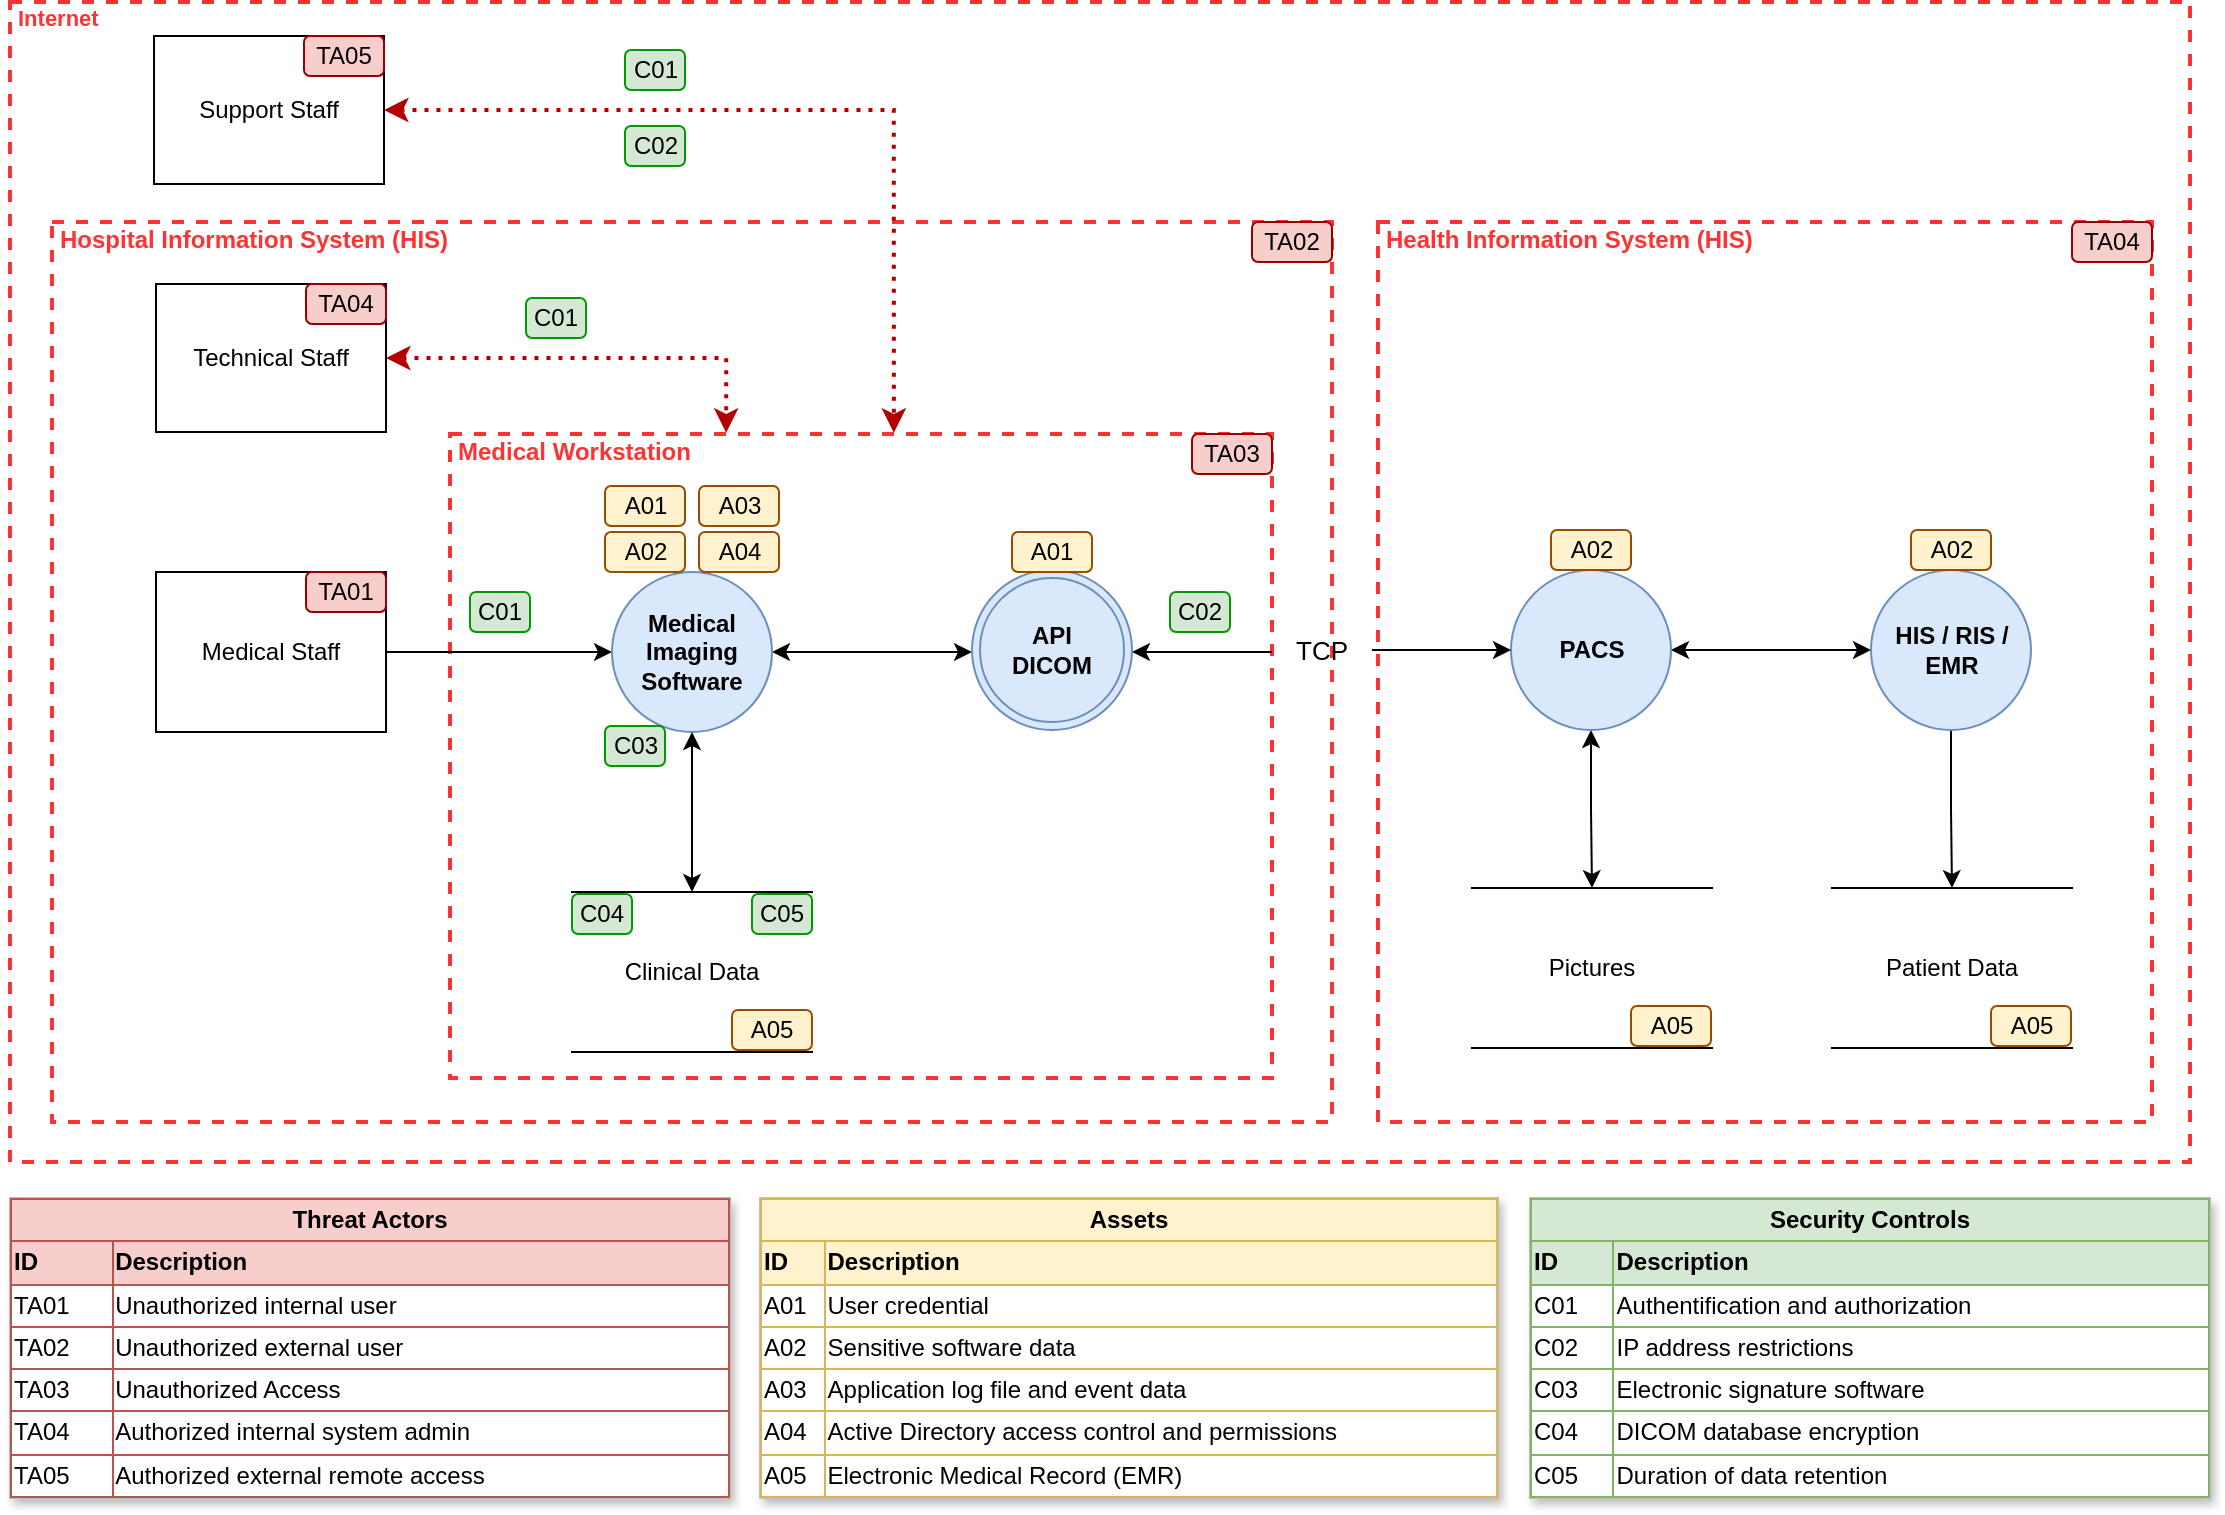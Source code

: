 <mxfile version="18.0.1" type="device"><diagram id="2q8CbFzuTamwmkQeQh81" name="Page-1"><mxGraphModel dx="1038" dy="631" grid="1" gridSize="10" guides="1" tooltips="1" connect="1" arrows="1" fold="1" page="1" pageScale="1" pageWidth="1169" pageHeight="827" math="0" shadow="0"><root><mxCell id="0"/><mxCell id="1" parent="0"/><mxCell id="3qQEOovVOy1QVM2lpUV2-7" value="Internet" style="html=1;fontColor=#FF3333;fontStyle=1;align=left;verticalAlign=top;spacing=0;labelBorderColor=none;fillColor=none;dashed=1;strokeWidth=2;strokeColor=#FF3333;spacingLeft=4;spacingTop=-3;fontSize=11;" parent="1" vertex="1"><mxGeometry x="40" y="42" width="1090" height="580" as="geometry"/></mxCell><mxCell id="KxxfW0cYxhCbp5QeGluh-10" value="Health Information System (HIS)" style="html=1;fontColor=#FF3333;fontStyle=1;align=left;verticalAlign=top;spacing=0;labelBorderColor=none;fillColor=none;dashed=1;strokeWidth=2;strokeColor=#FF3333;spacingLeft=4;spacingTop=-3;" parent="1" vertex="1"><mxGeometry x="724" y="152" width="387" height="450" as="geometry"/></mxCell><mxCell id="KxxfW0cYxhCbp5QeGluh-4" value="Hospital Information System (HIS)" style="html=1;fontColor=#FF3333;fontStyle=1;align=left;verticalAlign=top;spacing=0;labelBorderColor=none;fillColor=none;dashed=1;strokeWidth=2;strokeColor=#FF3333;spacingLeft=4;spacingTop=-3;" parent="1" vertex="1"><mxGeometry x="61" y="152" width="640" height="450" as="geometry"/></mxCell><mxCell id="KxxfW0cYxhCbp5QeGluh-2" value="Medical Workstation" style="html=1;fontColor=#FF3333;fontStyle=1;align=left;verticalAlign=top;spacing=0;labelBorderColor=none;fillColor=none;dashed=1;strokeWidth=2;strokeColor=#FF3333;spacingLeft=4;spacingTop=-3;" parent="1" vertex="1"><mxGeometry x="260" y="258" width="411" height="322" as="geometry"/></mxCell><mxCell id="QkTwbc1qpOIaT-KXphbn-16" value="" style="edgeStyle=none;rounded=0;orthogonalLoop=1;jettySize=auto;html=1;fontSize=13;startArrow=none;startFill=0;entryX=0;entryY=0.5;entryDx=0;entryDy=0;" parent="1" source="KxxfW0cYxhCbp5QeGluh-1" target="KxxfW0cYxhCbp5QeGluh-3" edge="1"><mxGeometry relative="1" as="geometry"/></mxCell><mxCell id="KxxfW0cYxhCbp5QeGluh-7" style="edgeStyle=orthogonalEdgeStyle;rounded=0;orthogonalLoop=1;jettySize=auto;html=1;startArrow=classic;startFill=1;" parent="1" source="KxxfW0cYxhCbp5QeGluh-3" edge="1"><mxGeometry relative="1" as="geometry"><mxPoint x="521" y="367" as="targetPoint"/></mxGeometry></mxCell><mxCell id="KxxfW0cYxhCbp5QeGluh-3" value="Medical Imaging Software" style="ellipse;whiteSpace=wrap;html=1;aspect=fixed;fillColor=#dae8fc;strokeColor=#6c8ebf;fontStyle=1" parent="1" vertex="1"><mxGeometry x="341" y="327" width="80" height="80" as="geometry"/></mxCell><mxCell id="KxxfW0cYxhCbp5QeGluh-21" style="rounded=0;orthogonalLoop=1;jettySize=auto;html=1;startArrow=classic;startFill=1;exitX=1;exitY=0.5;exitDx=0;exitDy=0;" parent="1" source="KxxfW0cYxhCbp5QeGluh-14" target="KxxfW0cYxhCbp5QeGluh-15" edge="1"><mxGeometry relative="1" as="geometry"/></mxCell><mxCell id="KxxfW0cYxhCbp5QeGluh-11" value="&lt;table border=&quot;1&quot; width=&quot;100%&quot; style=&quot;width: 100% ; height: 100% ; border-collapse: collapse ; border: 1px solid #d6b656&quot;&gt;&lt;tbody&gt;&lt;tr style=&quot;background-color: #fff2cc ; color: #000000 ; border: 1px solid #d6b656&quot;&gt;&lt;th align=&quot;center&quot; colspan=&quot;2&quot;&gt;Assets&lt;/th&gt;&lt;/tr&gt;&lt;tr style=&quot;background-color: #fff2cc ; color: #000000 ; border: 1px solid #d6b656&quot;&gt;&lt;th align=&quot;left&quot; style=&quot;border: 1px solid #d6b656&quot;&gt;ID&lt;/th&gt;&lt;th align=&quot;left&quot; style=&quot;border: 1px solid #d6b656&quot;&gt;Description&lt;/th&gt;&lt;/tr&gt;&lt;tr&gt;&lt;td style=&quot;border: 1px solid #d6b656&quot;&gt;A01&lt;/td&gt;&lt;td style=&quot;border: 1px solid #d6b656&quot;&gt;User credential&lt;/td&gt;&lt;/tr&gt;&lt;tr&gt;&lt;td&gt;A02&lt;/td&gt;&lt;td&gt;Sensitive software data&lt;/td&gt;&lt;/tr&gt;&lt;tr&gt;&lt;td&gt;A03&lt;/td&gt;&lt;td&gt;Application log file and event data&lt;br&gt;&lt;/td&gt;&lt;/tr&gt;&lt;tr&gt;&lt;td&gt;A04&lt;/td&gt;&lt;td&gt;Active Directory access control and permissions&lt;br&gt;&lt;/td&gt;&lt;/tr&gt;&lt;tr&gt;&lt;td&gt;A05&lt;/td&gt;&lt;td&gt;Electronic Medical Record (EMR)&lt;/td&gt;&lt;/tr&gt;&lt;/tbody&gt;&lt;/table&gt;" style="text;html=1;strokeColor=#c0c0c0;fillColor=#ffffff;overflow=fill;rounded=0;shadow=1;labelBackgroundColor=#ffffff;fontColor=#000000;align=left;" parent="1" vertex="1"><mxGeometry x="415" y="640" width="369" height="150" as="geometry"/></mxCell><mxCell id="KxxfW0cYxhCbp5QeGluh-12" value="&lt;table border=&quot;1&quot; width=&quot;100%&quot; style=&quot;width: 100% ; height: 100% ; border-collapse: collapse ; border: 1px solid #b85450&quot;&gt;&lt;tbody&gt;&lt;tr style=&quot;background-color: #f8cecc ; color: #000000 ; border: 1px solid #b85450&quot;&gt;&lt;th align=&quot;center&quot; colspan=&quot;2&quot;&gt;Threat Actors&lt;/th&gt;&lt;/tr&gt;&lt;tr style=&quot;background-color: #f8cecc ; color: #000000 ; border: 1px solid #b85450&quot;&gt;&lt;th align=&quot;left&quot; style=&quot;border: 1px solid #b85450&quot;&gt;ID&lt;/th&gt;&lt;th align=&quot;left&quot; style=&quot;border: 1px solid #b85450&quot;&gt;Description&lt;/th&gt;&lt;/tr&gt;&lt;tr&gt;&lt;td style=&quot;border: 1px solid #b85450&quot;&gt;TA01&lt;/td&gt;&lt;td style=&quot;border: 1px solid #b85450&quot;&gt;Unauthorized internal user&lt;/td&gt;&lt;/tr&gt;&lt;tr&gt;&lt;td&gt;TA02&lt;/td&gt;&lt;td&gt;Unauthorized external user&lt;/td&gt;&lt;/tr&gt;&lt;tr&gt;&lt;td&gt;TA03&lt;/td&gt;&lt;td&gt;Unauthorized Access&lt;/td&gt;&lt;/tr&gt;&lt;tr&gt;&lt;td&gt;TA04&lt;/td&gt;&lt;td&gt;Authorized internal system admin&lt;br&gt;&lt;/td&gt;&lt;/tr&gt;&lt;tr&gt;&lt;td&gt;TA05&lt;/td&gt;&lt;td&gt;Authorized external remote access&lt;br&gt;&lt;/td&gt;&lt;/tr&gt;&lt;/tbody&gt;&lt;/table&gt;" style="text;html=1;strokeColor=#c0c0c0;fillColor=#ffffff;overflow=fill;rounded=0;shadow=1;labelBackgroundColor=#ffffff;fontColor=#000000;align=left;" parent="1" vertex="1"><mxGeometry x="40" y="640" width="360" height="150" as="geometry"/></mxCell><mxCell id="KxxfW0cYxhCbp5QeGluh-13" value="&lt;table border=&quot;1&quot; width=&quot;100%&quot; style=&quot;width: 100% ; height: 100% ; border-collapse: collapse ; border: 1px solid #82b366&quot;&gt;&lt;tbody&gt;&lt;tr style=&quot;background-color: #d5e8d4 ; color: #000000 ; border: 1px solid #82b366&quot;&gt;&lt;th align=&quot;center&quot; colspan=&quot;2&quot;&gt;Security Controls&lt;/th&gt;&lt;/tr&gt;&lt;tr style=&quot;background-color: #d5e8d4 ; color: #000000 ; border: 1px solid #82b366&quot;&gt;&lt;th align=&quot;left&quot; style=&quot;border: 1px solid #82b366&quot;&gt;ID&lt;/th&gt;&lt;th align=&quot;left&quot; style=&quot;border: 1px solid #82b366&quot;&gt;Description&lt;/th&gt;&lt;/tr&gt;&lt;tr&gt;&lt;td style=&quot;border: 1px solid #82b366&quot;&gt;C01&lt;/td&gt;&lt;td style=&quot;border: 1px solid #82b366&quot;&gt;Authentification and authorization&lt;/td&gt;&lt;/tr&gt;&lt;tr&gt;&lt;td&gt;C02&lt;/td&gt;&lt;td&gt;IP address restrictions&lt;br&gt;&lt;/td&gt;&lt;/tr&gt;&lt;tr&gt;&lt;td&gt;C03&lt;/td&gt;&lt;td&gt;Electronic signature software&lt;br&gt;&lt;/td&gt;&lt;/tr&gt;&lt;tr&gt;&lt;td&gt;C04&lt;/td&gt;&lt;td&gt;DICOM database encryption&lt;br&gt;&lt;/td&gt;&lt;/tr&gt;&lt;tr&gt;&lt;td&gt;C05&lt;/td&gt;&lt;td&gt;&lt;div&gt;Duration of data retention&lt;/div&gt;&lt;/td&gt;&lt;/tr&gt;&lt;/tbody&gt;&lt;/table&gt;" style="text;html=1;strokeColor=#c0c0c0;fillColor=#ffffff;overflow=fill;rounded=0;shadow=1;labelBackgroundColor=#ffffff;fontColor=#000000;align=left;" parent="1" vertex="1"><mxGeometry x="800" y="640" width="340" height="150" as="geometry"/></mxCell><mxCell id="KxxfW0cYxhCbp5QeGluh-18" value="" style="edgeStyle=orthogonalEdgeStyle;rounded=0;orthogonalLoop=1;jettySize=auto;html=1;startArrow=classic;startFill=1;" parent="1" source="KxxfW0cYxhCbp5QeGluh-14" target="KxxfW0cYxhCbp5QeGluh-16" edge="1"><mxGeometry relative="1" as="geometry"/></mxCell><mxCell id="KxxfW0cYxhCbp5QeGluh-14" value="PACS" style="ellipse;whiteSpace=wrap;html=1;aspect=fixed;fillColor=#dae8fc;strokeColor=#6c8ebf;fontStyle=1" parent="1" vertex="1"><mxGeometry x="790.5" y="326" width="80" height="80" as="geometry"/></mxCell><mxCell id="KxxfW0cYxhCbp5QeGluh-19" value="" style="edgeStyle=orthogonalEdgeStyle;rounded=0;orthogonalLoop=1;jettySize=auto;html=1;" parent="1" source="KxxfW0cYxhCbp5QeGluh-15" target="KxxfW0cYxhCbp5QeGluh-17" edge="1"><mxGeometry relative="1" as="geometry"/></mxCell><mxCell id="KxxfW0cYxhCbp5QeGluh-15" value="HIS / RIS / EMR" style="ellipse;whiteSpace=wrap;html=1;aspect=fixed;fillColor=#dae8fc;strokeColor=#6c8ebf;fontStyle=1" parent="1" vertex="1"><mxGeometry x="970.5" y="326" width="80" height="80" as="geometry"/></mxCell><mxCell id="KxxfW0cYxhCbp5QeGluh-27" value="" style="endArrow=classic;html=1;fontColor=#FF3333;rounded=0;exitX=0.5;exitY=0;exitDx=0;exitDy=0;entryX=0.5;entryY=1;entryDx=0;entryDy=0;startArrow=classic;startFill=1;" parent="1" source="KxxfW0cYxhCbp5QeGluh-23" target="KxxfW0cYxhCbp5QeGluh-3" edge="1"><mxGeometry width="50" height="50" relative="1" as="geometry"><mxPoint x="471" y="457" as="sourcePoint"/><mxPoint x="521" y="407" as="targetPoint"/></mxGeometry></mxCell><mxCell id="KxxfW0cYxhCbp5QeGluh-28" value="A01" style="text;html=1;strokeColor=#994C00;fillColor=#fff2cc;align=center;verticalAlign=middle;whiteSpace=wrap;overflow=hidden;rounded=1;" parent="1" vertex="1"><mxGeometry x="337.5" y="284" width="40" height="20" as="geometry"/></mxCell><mxCell id="KxxfW0cYxhCbp5QeGluh-29" value="TA02" style="text;html=1;strokeColor=#990000;fillColor=#f8cecc;align=center;verticalAlign=middle;whiteSpace=wrap;overflow=hidden;rounded=1;" parent="1" vertex="1"><mxGeometry x="661" y="152" width="40" height="20" as="geometry"/></mxCell><mxCell id="QkTwbc1qpOIaT-KXphbn-14" value="" style="edgeStyle=none;rounded=0;orthogonalLoop=1;jettySize=auto;html=1;fontSize=13;startArrow=none;startFill=1;entryX=0;entryY=0.5;entryDx=0;entryDy=0;exitX=1;exitY=0.5;exitDx=0;exitDy=0;" parent="1" source="QkTwbc1qpOIaT-KXphbn-15" target="KxxfW0cYxhCbp5QeGluh-14" edge="1"><mxGeometry relative="1" as="geometry"><mxPoint x="616" y="366" as="sourcePoint"/></mxGeometry></mxCell><mxCell id="KxxfW0cYxhCbp5QeGluh-33" value="A02" style="text;html=1;strokeColor=#994C00;fillColor=#fff2cc;align=center;verticalAlign=middle;whiteSpace=wrap;overflow=hidden;rounded=1;" parent="1" vertex="1"><mxGeometry x="337.5" y="307" width="40" height="20" as="geometry"/></mxCell><mxCell id="KxxfW0cYxhCbp5QeGluh-35" value="A02" style="text;html=1;strokeColor=#994C00;fillColor=#fff2cc;align=center;verticalAlign=middle;whiteSpace=wrap;overflow=hidden;rounded=1;" parent="1" vertex="1"><mxGeometry x="810.5" y="306" width="40" height="20" as="geometry"/></mxCell><mxCell id="KxxfW0cYxhCbp5QeGluh-36" value="A02" style="text;html=1;strokeColor=#994C00;fillColor=#fff2cc;align=center;verticalAlign=middle;whiteSpace=wrap;overflow=hidden;rounded=1;" parent="1" vertex="1"><mxGeometry x="990.5" y="306" width="40" height="20" as="geometry"/></mxCell><mxCell id="QkTwbc1qpOIaT-KXphbn-2" value="TA03" style="text;html=1;strokeColor=#990000;fillColor=#f8cecc;align=center;verticalAlign=middle;whiteSpace=wrap;overflow=hidden;rounded=1;" parent="1" vertex="1"><mxGeometry x="631" y="258" width="40" height="20" as="geometry"/></mxCell><mxCell id="QkTwbc1qpOIaT-KXphbn-5" value="A03" style="text;html=1;strokeColor=#994C00;fillColor=#fff2cc;align=center;verticalAlign=middle;whiteSpace=wrap;overflow=hidden;rounded=1;" parent="1" vertex="1"><mxGeometry x="384.5" y="284" width="40" height="20" as="geometry"/></mxCell><mxCell id="QkTwbc1qpOIaT-KXphbn-8" value="C02" style="text;html=1;strokeColor=#009900;fillColor=#d5e8d4;align=center;verticalAlign=middle;whiteSpace=wrap;overflow=hidden;rounded=1;" parent="1" vertex="1"><mxGeometry x="620" y="337" width="30" height="20" as="geometry"/></mxCell><mxCell id="QkTwbc1qpOIaT-KXphbn-9" value="A04" style="text;html=1;strokeColor=#994C00;fillColor=#fff2cc;align=center;verticalAlign=middle;whiteSpace=wrap;overflow=hidden;rounded=1;" parent="1" vertex="1"><mxGeometry x="384.5" y="307" width="40" height="20" as="geometry"/></mxCell><mxCell id="QkTwbc1qpOIaT-KXphbn-11" value="TA04" style="text;html=1;strokeColor=#990000;fillColor=#f8cecc;align=center;verticalAlign=middle;whiteSpace=wrap;overflow=hidden;rounded=1;" parent="1" vertex="1"><mxGeometry x="1071" y="152" width="40" height="20" as="geometry"/></mxCell><mxCell id="QkTwbc1qpOIaT-KXphbn-18" value="" style="group" parent="1" vertex="1" connectable="0"><mxGeometry x="113" y="183" width="115" height="74" as="geometry"/></mxCell><mxCell id="QkTwbc1qpOIaT-KXphbn-6" value="Technical Staff" style="rounded=0;whiteSpace=wrap;html=1;" parent="QkTwbc1qpOIaT-KXphbn-18" vertex="1"><mxGeometry width="115" height="74" as="geometry"/></mxCell><mxCell id="QkTwbc1qpOIaT-KXphbn-7" value="TA04" style="text;html=1;strokeColor=#990000;fillColor=#f8cecc;align=center;verticalAlign=middle;whiteSpace=wrap;overflow=hidden;rounded=1;" parent="QkTwbc1qpOIaT-KXphbn-18" vertex="1"><mxGeometry x="75" width="40" height="20" as="geometry"/></mxCell><mxCell id="QkTwbc1qpOIaT-KXphbn-19" value="" style="group" parent="1" vertex="1" connectable="0"><mxGeometry x="113" y="337" width="115" height="80" as="geometry"/></mxCell><mxCell id="KxxfW0cYxhCbp5QeGluh-1" value="Medical Staff" style="rounded=0;whiteSpace=wrap;html=1;" parent="QkTwbc1qpOIaT-KXphbn-19" vertex="1"><mxGeometry y="-10" width="115" height="80" as="geometry"/></mxCell><mxCell id="KxxfW0cYxhCbp5QeGluh-22" value="TA01" style="text;html=1;strokeColor=#990000;fillColor=#f8cecc;align=center;verticalAlign=middle;whiteSpace=wrap;overflow=hidden;rounded=1;" parent="QkTwbc1qpOIaT-KXphbn-19" vertex="1"><mxGeometry x="75" y="-10" width="40" height="20" as="geometry"/></mxCell><mxCell id="QkTwbc1qpOIaT-KXphbn-20" value="" style="group" parent="1" vertex="1" connectable="0"><mxGeometry x="321" y="487" width="120" height="80" as="geometry"/></mxCell><mxCell id="KxxfW0cYxhCbp5QeGluh-23" value="Clinical Data" style="shape=partialRectangle;whiteSpace=wrap;html=1;left=0;right=0;fillColor=none;" parent="QkTwbc1qpOIaT-KXphbn-20" vertex="1"><mxGeometry width="120" height="80" as="geometry"/></mxCell><mxCell id="KxxfW0cYxhCbp5QeGluh-39" value="A05" style="text;html=1;strokeColor=#994C00;fillColor=#fff2cc;align=center;verticalAlign=middle;whiteSpace=wrap;overflow=hidden;rounded=1;" parent="QkTwbc1qpOIaT-KXphbn-20" vertex="1"><mxGeometry x="80" y="59" width="40" height="20" as="geometry"/></mxCell><mxCell id="AE5_dwR_-pL-7RAyAqSZ-2" value="C05" style="text;html=1;strokeColor=#009900;fillColor=#d5e8d4;align=center;verticalAlign=middle;whiteSpace=wrap;overflow=hidden;rounded=1;" parent="QkTwbc1qpOIaT-KXphbn-20" vertex="1"><mxGeometry x="90" y="1" width="30" height="20" as="geometry"/></mxCell><mxCell id="3qQEOovVOy1QVM2lpUV2-5" value="C04" style="text;html=1;strokeColor=#009900;fillColor=#d5e8d4;align=center;verticalAlign=middle;whiteSpace=wrap;overflow=hidden;rounded=1;" parent="QkTwbc1qpOIaT-KXphbn-20" vertex="1"><mxGeometry y="1" width="30" height="20" as="geometry"/></mxCell><mxCell id="QkTwbc1qpOIaT-KXphbn-21" value="" style="group" parent="1" vertex="1" connectable="0"><mxGeometry x="951" y="485" width="120" height="80" as="geometry"/></mxCell><mxCell id="KxxfW0cYxhCbp5QeGluh-17" value="Patient Data" style="shape=partialRectangle;whiteSpace=wrap;html=1;left=0;right=0;fillColor=none;" parent="QkTwbc1qpOIaT-KXphbn-21" vertex="1"><mxGeometry width="120" height="80" as="geometry"/></mxCell><mxCell id="KxxfW0cYxhCbp5QeGluh-38" value="A05" style="text;html=1;strokeColor=#994C00;fillColor=#fff2cc;align=center;verticalAlign=middle;whiteSpace=wrap;overflow=hidden;rounded=1;" parent="QkTwbc1qpOIaT-KXphbn-21" vertex="1"><mxGeometry x="79.5" y="59" width="40" height="20" as="geometry"/></mxCell><mxCell id="QkTwbc1qpOIaT-KXphbn-22" value="" style="group" parent="1" vertex="1" connectable="0"><mxGeometry x="771" y="485" width="120" height="80" as="geometry"/></mxCell><mxCell id="KxxfW0cYxhCbp5QeGluh-16" value="Pictures" style="shape=partialRectangle;whiteSpace=wrap;html=1;left=0;right=0;fillColor=none;" parent="QkTwbc1qpOIaT-KXphbn-22" vertex="1"><mxGeometry width="120" height="80" as="geometry"/></mxCell><mxCell id="KxxfW0cYxhCbp5QeGluh-37" value="A05" style="text;html=1;strokeColor=#994C00;fillColor=#fff2cc;align=center;verticalAlign=middle;whiteSpace=wrap;overflow=hidden;rounded=1;" parent="QkTwbc1qpOIaT-KXphbn-22" vertex="1"><mxGeometry x="79.5" y="59" width="40" height="20" as="geometry"/></mxCell><mxCell id="QkTwbc1qpOIaT-KXphbn-15" value="TCP" style="text;html=1;strokeColor=none;fillColor=none;align=center;verticalAlign=middle;whiteSpace=wrap;rounded=0;shadow=1;glass=0;sketch=0;fontSize=13;" parent="1" vertex="1"><mxGeometry x="671" y="356" width="50" height="20" as="geometry"/></mxCell><mxCell id="QkTwbc1qpOIaT-KXphbn-27" value="" style="edgeStyle=none;rounded=0;orthogonalLoop=1;jettySize=auto;html=1;fontSize=13;startArrow=classic;startFill=1;entryX=0;entryY=0.5;entryDx=0;entryDy=0;exitX=1;exitY=0.5;exitDx=0;exitDy=0;endArrow=none;" parent="1" edge="1"><mxGeometry relative="1" as="geometry"><mxPoint x="601" y="367" as="sourcePoint"/><mxPoint x="671" y="367" as="targetPoint"/></mxGeometry></mxCell><mxCell id="NCS21BhR_EWCzHiK0cHm-1" value="C01" style="text;html=1;strokeColor=#009900;fillColor=#d5e8d4;align=center;verticalAlign=middle;whiteSpace=wrap;overflow=hidden;rounded=1;" parent="1" vertex="1"><mxGeometry x="270" y="337" width="30" height="20" as="geometry"/></mxCell><mxCell id="RDfPRoPKiF3NCWUTowLp-1" value="" style="group" parent="1" vertex="1" connectable="0"><mxGeometry x="111" y="59" width="115" height="74" as="geometry"/></mxCell><mxCell id="RDfPRoPKiF3NCWUTowLp-2" value="Support Staff" style="rounded=0;whiteSpace=wrap;html=1;" parent="RDfPRoPKiF3NCWUTowLp-1" vertex="1"><mxGeometry x="1" width="115" height="74" as="geometry"/></mxCell><mxCell id="RDfPRoPKiF3NCWUTowLp-3" value="TA05" style="text;html=1;strokeColor=#990000;fillColor=#f8cecc;align=center;verticalAlign=middle;whiteSpace=wrap;overflow=hidden;rounded=1;" parent="RDfPRoPKiF3NCWUTowLp-1" vertex="1"><mxGeometry x="76" width="40" height="20" as="geometry"/></mxCell><mxCell id="RDfPRoPKiF3NCWUTowLp-5" value="C03" style="text;html=1;strokeColor=#009900;fillColor=#d5e8d4;align=center;verticalAlign=middle;whiteSpace=wrap;overflow=hidden;rounded=1;" parent="1" vertex="1"><mxGeometry x="337.5" y="404" width="30" height="20" as="geometry"/></mxCell><mxCell id="TspMFnW0mg6pIx0K2JlL-1" value="&lt;span style=&quot;font-weight: 700&quot;&gt;API&lt;/span&gt;&lt;br style=&quot;font-weight: 700&quot;&gt;&lt;span style=&quot;font-weight: 700&quot;&gt;DICOM&lt;/span&gt;" style="ellipse;shape=doubleEllipse;whiteSpace=wrap;html=1;aspect=fixed;fillColor=#dae8fc;strokeColor=#6c8ebf;" parent="1" vertex="1"><mxGeometry x="521" y="326" width="80" height="80" as="geometry"/></mxCell><mxCell id="QkTwbc1qpOIaT-KXphbn-23" value="A01" style="text;html=1;strokeColor=#994C00;fillColor=#fff2cc;align=center;verticalAlign=middle;whiteSpace=wrap;overflow=hidden;rounded=1;" parent="1" vertex="1"><mxGeometry x="541" y="307" width="40" height="20" as="geometry"/></mxCell><mxCell id="xsWbg5qDdejHr2dHEe-5-1" value="" style="endArrow=classic;html=1;rounded=0;exitX=1;exitY=0.5;exitDx=0;exitDy=0;entryX=0.336;entryY=-0.002;entryDx=0;entryDy=0;entryPerimeter=0;edgeStyle=orthogonalEdgeStyle;fillColor=#e51400;strokeColor=#B20000;strokeWidth=2;dashed=1;dashPattern=1 2;startArrow=classic;startFill=1;" parent="1" source="QkTwbc1qpOIaT-KXphbn-6" target="KxxfW0cYxhCbp5QeGluh-2" edge="1"><mxGeometry width="50" height="50" relative="1" as="geometry"><mxPoint x="500" y="350" as="sourcePoint"/><mxPoint x="550" y="300" as="targetPoint"/></mxGeometry></mxCell><mxCell id="xsWbg5qDdejHr2dHEe-5-2" value="" style="endArrow=classic;html=1;rounded=0;exitX=1;exitY=0.5;exitDx=0;exitDy=0;entryX=0.54;entryY=-0.002;entryDx=0;entryDy=0;entryPerimeter=0;edgeStyle=orthogonalEdgeStyle;strokeWidth=2;fillColor=#e51400;strokeColor=#B20000;dashed=1;dashPattern=1 2;startArrow=classic;startFill=1;" parent="1" source="RDfPRoPKiF3NCWUTowLp-2" target="KxxfW0cYxhCbp5QeGluh-2" edge="1"><mxGeometry width="50" height="50" relative="1" as="geometry"><mxPoint x="238" y="239" as="sourcePoint"/><mxPoint x="408.096" y="267.356" as="targetPoint"/></mxGeometry></mxCell><mxCell id="rhyraZmJw9Q7G4x893OX-1" value="C01" style="text;html=1;strokeColor=#009900;fillColor=#d5e8d4;align=center;verticalAlign=middle;whiteSpace=wrap;overflow=hidden;rounded=1;" vertex="1" parent="1"><mxGeometry x="298" y="190" width="30" height="20" as="geometry"/></mxCell><mxCell id="rhyraZmJw9Q7G4x893OX-2" value="C01" style="text;html=1;strokeColor=#009900;fillColor=#d5e8d4;align=center;verticalAlign=middle;whiteSpace=wrap;overflow=hidden;rounded=1;" vertex="1" parent="1"><mxGeometry x="347.5" y="66" width="30" height="20" as="geometry"/></mxCell><mxCell id="rhyraZmJw9Q7G4x893OX-3" value="C02" style="text;html=1;strokeColor=#009900;fillColor=#d5e8d4;align=center;verticalAlign=middle;whiteSpace=wrap;overflow=hidden;rounded=1;" vertex="1" parent="1"><mxGeometry x="347.5" y="104" width="30" height="20" as="geometry"/></mxCell></root></mxGraphModel></diagram></mxfile>